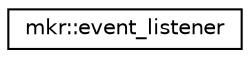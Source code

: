 digraph "Graphical Class Hierarchy"
{
 // LATEX_PDF_SIZE
  edge [fontname="Helvetica",fontsize="10",labelfontname="Helvetica",labelfontsize="10"];
  node [fontname="Helvetica",fontsize="10",shape=record];
  rankdir="LR";
  Node0 [label="mkr::event_listener",height=0.2,width=0.4,color="black", fillcolor="white", style="filled",URL="$classmkr_1_1event__listener.html",tooltip=" "];
}

